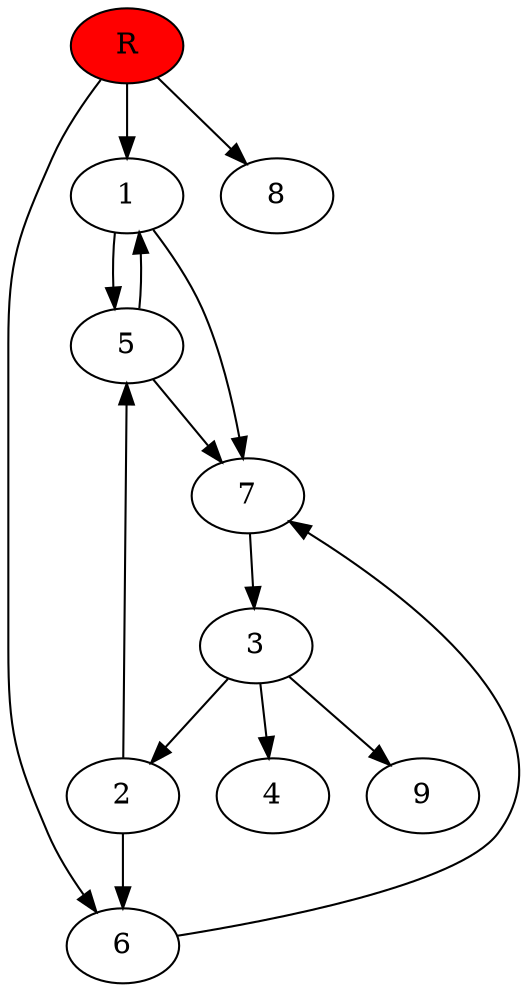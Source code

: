 digraph prb57626 {
	1
	2
	3
	4
	5
	6
	7
	8
	R [fillcolor="#ff0000" style=filled]
	1 -> 5
	1 -> 7
	2 -> 5
	2 -> 6
	3 -> 2
	3 -> 4
	3 -> 9
	5 -> 1
	5 -> 7
	6 -> 7
	7 -> 3
	R -> 1
	R -> 6
	R -> 8
}
